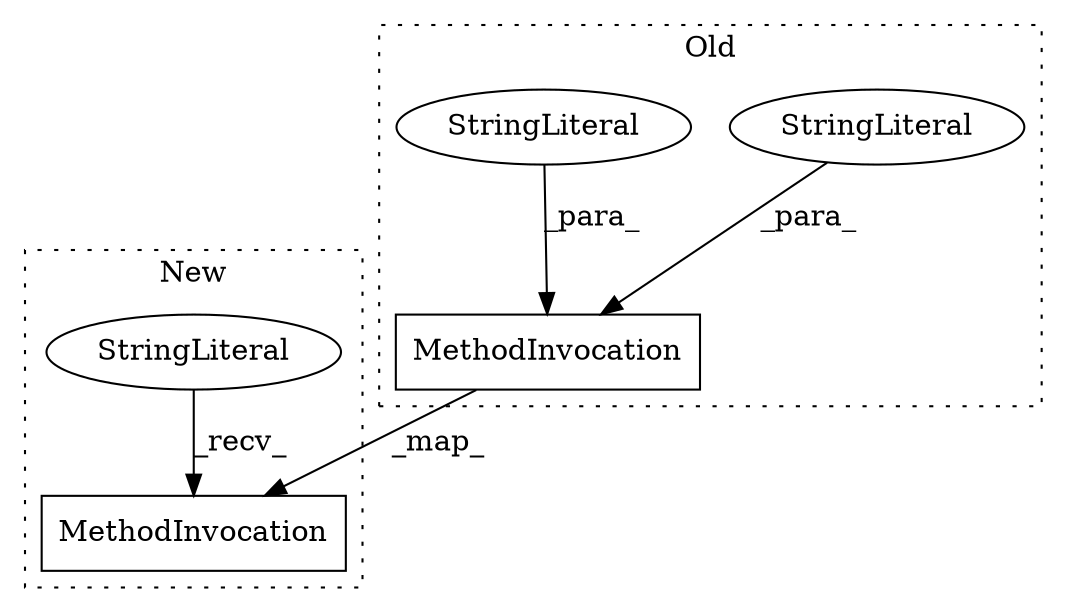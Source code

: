 digraph G {
subgraph cluster0 {
1 [label="MethodInvocation" a="32" s="2383,2434" l="6,1" shape="box"];
4 [label="StringLiteral" a="45" s="2389" l="7" shape="ellipse"];
5 [label="StringLiteral" a="45" s="2409" l="13" shape="ellipse"];
label = "Old";
style="dotted";
}
subgraph cluster1 {
2 [label="MethodInvocation" a="32" s="2530,2560" l="7,1" shape="box"];
3 [label="StringLiteral" a="45" s="2503" l="26" shape="ellipse"];
label = "New";
style="dotted";
}
1 -> 2 [label="_map_"];
3 -> 2 [label="_recv_"];
4 -> 1 [label="_para_"];
5 -> 1 [label="_para_"];
}